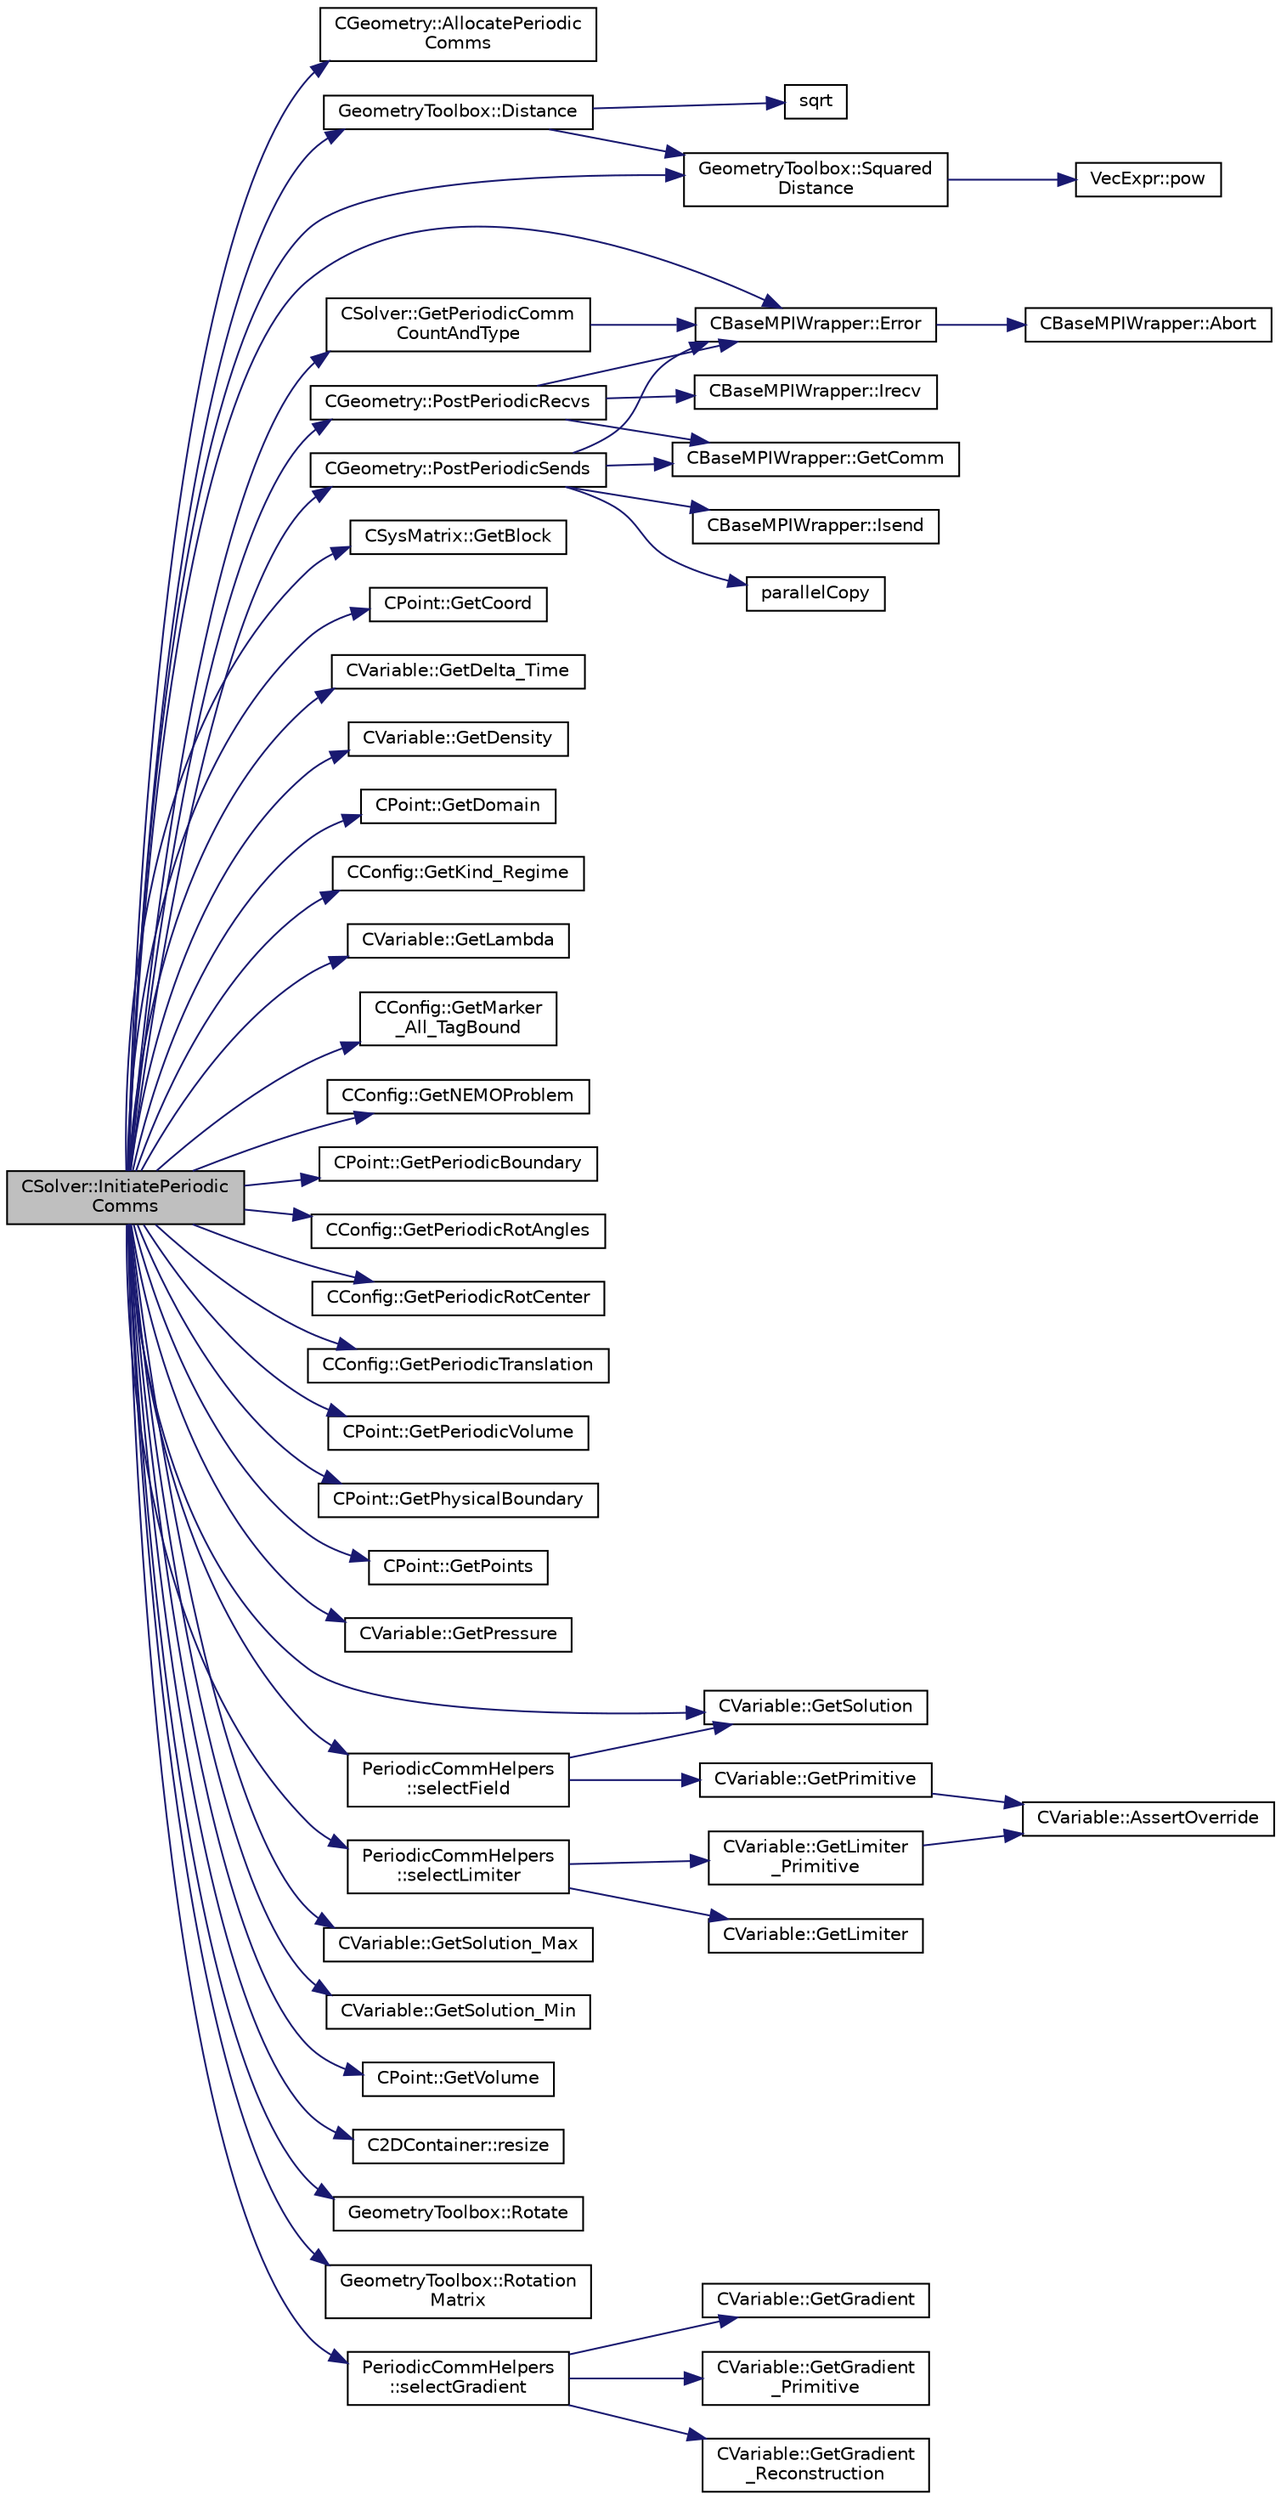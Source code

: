 digraph "CSolver::InitiatePeriodicComms"
{
 // LATEX_PDF_SIZE
  edge [fontname="Helvetica",fontsize="10",labelfontname="Helvetica",labelfontsize="10"];
  node [fontname="Helvetica",fontsize="10",shape=record];
  rankdir="LR";
  Node1 [label="CSolver::InitiatePeriodic\lComms",height=0.2,width=0.4,color="black", fillcolor="grey75", style="filled", fontcolor="black",tooltip="Routine to load a solver quantity into the data structures for MPI periodic communication and to laun..."];
  Node1 -> Node2 [color="midnightblue",fontsize="10",style="solid",fontname="Helvetica"];
  Node2 [label="CGeometry::AllocatePeriodic\lComms",height=0.2,width=0.4,color="black", fillcolor="white", style="filled",URL="$classCGeometry.html#a3c81679606eb3deaf3bd0c4294a80eae",tooltip="Routine to allocate buffers for periodic communications. Also called to dynamically reallocate if not..."];
  Node1 -> Node3 [color="midnightblue",fontsize="10",style="solid",fontname="Helvetica"];
  Node3 [label="GeometryToolbox::Distance",height=0.2,width=0.4,color="black", fillcolor="white", style="filled",URL="$group__GeometryToolbox.html#ga600fb4ee993ae4c3b985082d51994881",tooltip=" "];
  Node3 -> Node4 [color="midnightblue",fontsize="10",style="solid",fontname="Helvetica"];
  Node4 [label="sqrt",height=0.2,width=0.4,color="black", fillcolor="white", style="filled",URL="$group__SIMD.html#ga54a1925ab40fb4249ea255072520de35",tooltip=" "];
  Node3 -> Node5 [color="midnightblue",fontsize="10",style="solid",fontname="Helvetica"];
  Node5 [label="GeometryToolbox::Squared\lDistance",height=0.2,width=0.4,color="black", fillcolor="white", style="filled",URL="$group__GeometryToolbox.html#ga3db86410486389a5cda59b3d0ab17f66",tooltip=" "];
  Node5 -> Node6 [color="midnightblue",fontsize="10",style="solid",fontname="Helvetica"];
  Node6 [label="VecExpr::pow",height=0.2,width=0.4,color="black", fillcolor="white", style="filled",URL="$group__VecExpr.html#ga7fb255e1f2a1773d3cc6ff7bee1aadd2",tooltip=" "];
  Node1 -> Node7 [color="midnightblue",fontsize="10",style="solid",fontname="Helvetica"];
  Node7 [label="CBaseMPIWrapper::Error",height=0.2,width=0.4,color="black", fillcolor="white", style="filled",URL="$classCBaseMPIWrapper.html#a04457c47629bda56704e6a8804833eeb",tooltip=" "];
  Node7 -> Node8 [color="midnightblue",fontsize="10",style="solid",fontname="Helvetica"];
  Node8 [label="CBaseMPIWrapper::Abort",height=0.2,width=0.4,color="black", fillcolor="white", style="filled",URL="$classCBaseMPIWrapper.html#af7297d861dca86b45cf561b6ab642e8f",tooltip=" "];
  Node1 -> Node9 [color="midnightblue",fontsize="10",style="solid",fontname="Helvetica"];
  Node9 [label="CSysMatrix::GetBlock",height=0.2,width=0.4,color="black", fillcolor="white", style="filled",URL="$classCSysMatrix.html#a47036e07a622b3c93751016a2e6239fe",tooltip="Get a pointer to the start of block \"ij\"."];
  Node1 -> Node10 [color="midnightblue",fontsize="10",style="solid",fontname="Helvetica"];
  Node10 [label="CPoint::GetCoord",height=0.2,width=0.4,color="black", fillcolor="white", style="filled",URL="$classCPoint.html#ab16c29dd03911529cd73bf467c313179",tooltip="Get the coordinates dor the control volume."];
  Node1 -> Node11 [color="midnightblue",fontsize="10",style="solid",fontname="Helvetica"];
  Node11 [label="CVariable::GetDelta_Time",height=0.2,width=0.4,color="black", fillcolor="white", style="filled",URL="$classCVariable.html#aef3ea2cd0a87d55835bb2bd332678489",tooltip="Get the value of the time step."];
  Node1 -> Node12 [color="midnightblue",fontsize="10",style="solid",fontname="Helvetica"];
  Node12 [label="CVariable::GetDensity",height=0.2,width=0.4,color="black", fillcolor="white", style="filled",URL="$classCVariable.html#a4892ca545884011b7903a8e35c43b43f",tooltip="A virtual member."];
  Node1 -> Node13 [color="midnightblue",fontsize="10",style="solid",fontname="Helvetica"];
  Node13 [label="CPoint::GetDomain",height=0.2,width=0.4,color="black", fillcolor="white", style="filled",URL="$classCPoint.html#aa58a27b602e47ddcad22ae74a5c6bc81",tooltip="For parallel computation, its indicates if a point must be computed or not."];
  Node1 -> Node14 [color="midnightblue",fontsize="10",style="solid",fontname="Helvetica"];
  Node14 [label="CConfig::GetKind_Regime",height=0.2,width=0.4,color="black", fillcolor="white", style="filled",URL="$classCConfig.html#afbf664fbd8b2c75c5874432fdc185937",tooltip="Governing equations of the flow (it can be different from the run time equation)."];
  Node1 -> Node15 [color="midnightblue",fontsize="10",style="solid",fontname="Helvetica"];
  Node15 [label="CVariable::GetLambda",height=0.2,width=0.4,color="black", fillcolor="white", style="filled",URL="$classCVariable.html#af0b6afbd2666eab791d902f50fc3e869",tooltip="Get the value of the spectral radius."];
  Node1 -> Node16 [color="midnightblue",fontsize="10",style="solid",fontname="Helvetica"];
  Node16 [label="CConfig::GetMarker\l_All_TagBound",height=0.2,width=0.4,color="black", fillcolor="white", style="filled",URL="$classCConfig.html#ab8c9c1f45950a29355be4ff357049440",tooltip="Get the index of the surface defined in the geometry file."];
  Node1 -> Node17 [color="midnightblue",fontsize="10",style="solid",fontname="Helvetica"];
  Node17 [label="CConfig::GetNEMOProblem",height=0.2,width=0.4,color="black", fillcolor="white", style="filled",URL="$classCConfig.html#ae3f698e50dc72c02aec172bbc3747798",tooltip="Return true if a NEMO solver is in use."];
  Node1 -> Node18 [color="midnightblue",fontsize="10",style="solid",fontname="Helvetica"];
  Node18 [label="CPoint::GetPeriodicBoundary",height=0.2,width=0.4,color="black", fillcolor="white", style="filled",URL="$classCPoint.html#a89c049459e1c4b71ca86fcc8a5360070",tooltip="Provides information about if a point belongs to a periodic boundary (without MPI)."];
  Node1 -> Node19 [color="midnightblue",fontsize="10",style="solid",fontname="Helvetica"];
  Node19 [label="CSolver::GetPeriodicComm\lCountAndType",height=0.2,width=0.4,color="black", fillcolor="white", style="filled",URL="$classCSolver.html#a4cb94f79e1bb4dedc9e4c37606f3775c",tooltip="Helper function to define the type and number of variables per point for each communication type."];
  Node19 -> Node7 [color="midnightblue",fontsize="10",style="solid",fontname="Helvetica"];
  Node1 -> Node20 [color="midnightblue",fontsize="10",style="solid",fontname="Helvetica"];
  Node20 [label="CConfig::GetPeriodicRotAngles",height=0.2,width=0.4,color="black", fillcolor="white", style="filled",URL="$classCConfig.html#abe2464be87f7d6b1a06def77d88159ad",tooltip="Angles of rotation for a rotational periodic boundary."];
  Node1 -> Node21 [color="midnightblue",fontsize="10",style="solid",fontname="Helvetica"];
  Node21 [label="CConfig::GetPeriodicRotCenter",height=0.2,width=0.4,color="black", fillcolor="white", style="filled",URL="$classCConfig.html#a701c881069dc54922af41f5c6fe80c68",tooltip="Center of rotation for a rotational periodic boundary."];
  Node1 -> Node22 [color="midnightblue",fontsize="10",style="solid",fontname="Helvetica"];
  Node22 [label="CConfig::GetPeriodicTranslation",height=0.2,width=0.4,color="black", fillcolor="white", style="filled",URL="$classCConfig.html#a64fd2d48d178f4b42214804c01e107d4",tooltip="Translation vector for a translational periodic boundary."];
  Node1 -> Node23 [color="midnightblue",fontsize="10",style="solid",fontname="Helvetica"];
  Node23 [label="CPoint::GetPeriodicVolume",height=0.2,width=0.4,color="black", fillcolor="white", style="filled",URL="$classCPoint.html#adf424286ce88194f4c162a65ab0b14cf",tooltip="Get the missing component of area or volume for a control volume on a periodic marker."];
  Node1 -> Node24 [color="midnightblue",fontsize="10",style="solid",fontname="Helvetica"];
  Node24 [label="CPoint::GetPhysicalBoundary",height=0.2,width=0.4,color="black", fillcolor="white", style="filled",URL="$classCPoint.html#aaf8ce82e815afc59927fd23fc5bc34e2",tooltip="Provides information about if a point belong to the physical boundaries (without MPI)."];
  Node1 -> Node25 [color="midnightblue",fontsize="10",style="solid",fontname="Helvetica"];
  Node25 [label="CPoint::GetPoints",height=0.2,width=0.4,color="black", fillcolor="white", style="filled",URL="$classCPoint.html#a9bc468188cd5bf36508e0aaf2ecb762f",tooltip="Get the entire point adjacency information in compressed format (CSR)."];
  Node1 -> Node26 [color="midnightblue",fontsize="10",style="solid",fontname="Helvetica"];
  Node26 [label="CVariable::GetPressure",height=0.2,width=0.4,color="black", fillcolor="white", style="filled",URL="$classCVariable.html#ad08820234eeedeb13105e603af2c67ad",tooltip="A virtual member."];
  Node1 -> Node27 [color="midnightblue",fontsize="10",style="solid",fontname="Helvetica"];
  Node27 [label="CVariable::GetSolution",height=0.2,width=0.4,color="black", fillcolor="white", style="filled",URL="$classCVariable.html#a261483e39c23c1de7cb9aea7e917c121",tooltip="Get the solution."];
  Node1 -> Node28 [color="midnightblue",fontsize="10",style="solid",fontname="Helvetica"];
  Node28 [label="CVariable::GetSolution_Max",height=0.2,width=0.4,color="black", fillcolor="white", style="filled",URL="$classCVariable.html#af17abc72a545ebd4b36f850a74d1855b",tooltip="Get the min solution."];
  Node1 -> Node29 [color="midnightblue",fontsize="10",style="solid",fontname="Helvetica"];
  Node29 [label="CVariable::GetSolution_Min",height=0.2,width=0.4,color="black", fillcolor="white", style="filled",URL="$classCVariable.html#ae7da20d95a739c44a020629db6769629",tooltip="Get the min solution."];
  Node1 -> Node30 [color="midnightblue",fontsize="10",style="solid",fontname="Helvetica"];
  Node30 [label="CPoint::GetVolume",height=0.2,width=0.4,color="black", fillcolor="white", style="filled",URL="$classCPoint.html#a35a504401472dfa76ef1187a5675414f",tooltip="Get area or volume of the control volume."];
  Node1 -> Node31 [color="midnightblue",fontsize="10",style="solid",fontname="Helvetica"];
  Node31 [label="CGeometry::PostPeriodicRecvs",height=0.2,width=0.4,color="black", fillcolor="white", style="filled",URL="$classCGeometry.html#a60a44b5d0d4261cf6f420ccfc91757e3",tooltip="Routine to launch non-blocking recvs only for all periodic communication with neighboring partitions."];
  Node31 -> Node7 [color="midnightblue",fontsize="10",style="solid",fontname="Helvetica"];
  Node31 -> Node32 [color="midnightblue",fontsize="10",style="solid",fontname="Helvetica"];
  Node32 [label="CBaseMPIWrapper::GetComm",height=0.2,width=0.4,color="black", fillcolor="white", style="filled",URL="$classCBaseMPIWrapper.html#a8154391fc3522954802889d81d4ef5da",tooltip=" "];
  Node31 -> Node33 [color="midnightblue",fontsize="10",style="solid",fontname="Helvetica"];
  Node33 [label="CBaseMPIWrapper::Irecv",height=0.2,width=0.4,color="black", fillcolor="white", style="filled",URL="$classCBaseMPIWrapper.html#a672b3e2ba61a86f9a157e7623389c000",tooltip=" "];
  Node1 -> Node34 [color="midnightblue",fontsize="10",style="solid",fontname="Helvetica"];
  Node34 [label="CGeometry::PostPeriodicSends",height=0.2,width=0.4,color="black", fillcolor="white", style="filled",URL="$classCGeometry.html#a3b0f9d3d7c63f4aca8529b15e12ea78e",tooltip="Routine to launch a single non-blocking send once the buffer is loaded for a periodic commucation."];
  Node34 -> Node7 [color="midnightblue",fontsize="10",style="solid",fontname="Helvetica"];
  Node34 -> Node32 [color="midnightblue",fontsize="10",style="solid",fontname="Helvetica"];
  Node34 -> Node35 [color="midnightblue",fontsize="10",style="solid",fontname="Helvetica"];
  Node35 [label="CBaseMPIWrapper::Isend",height=0.2,width=0.4,color="black", fillcolor="white", style="filled",URL="$classCBaseMPIWrapper.html#a4009cae40f1e050b3635a8d803dbfa3d",tooltip=" "];
  Node34 -> Node36 [color="midnightblue",fontsize="10",style="solid",fontname="Helvetica"];
  Node36 [label="parallelCopy",height=0.2,width=0.4,color="black", fillcolor="white", style="filled",URL="$omp__structure_8hpp.html#a3af8b37ed645164f4c3441fa75e5fa76",tooltip="Copy data from one array-like object to another in parallel."];
  Node1 -> Node37 [color="midnightblue",fontsize="10",style="solid",fontname="Helvetica"];
  Node37 [label="C2DContainer::resize",height=0.2,width=0.4,color="black", fillcolor="white", style="filled",URL="$classC2DContainer.html#adefb48b593f76aa322e228fea8f76127",tooltip="Request a change of size."];
  Node1 -> Node38 [color="midnightblue",fontsize="10",style="solid",fontname="Helvetica"];
  Node38 [label="GeometryToolbox::Rotate",height=0.2,width=0.4,color="black", fillcolor="white", style="filled",URL="$group__GeometryToolbox.html#ga096060ce1ab901c92fd03f55da4cc406",tooltip="Apply a rotation matrix (R) about origin (O) to a point at distance (d) from it to obtain new coordin..."];
  Node1 -> Node39 [color="midnightblue",fontsize="10",style="solid",fontname="Helvetica"];
  Node39 [label="GeometryToolbox::Rotation\lMatrix",height=0.2,width=0.4,color="black", fillcolor="white", style="filled",URL="$group__GeometryToolbox.html#ga3d2f77f7f0ea57f6d7256a29a2d00f7e",tooltip="Compute a 3D rotation matrix."];
  Node1 -> Node40 [color="midnightblue",fontsize="10",style="solid",fontname="Helvetica"];
  Node40 [label="PeriodicCommHelpers\l::selectField",height=0.2,width=0.4,color="black", fillcolor="white", style="filled",URL="$namespacePeriodicCommHelpers.html#a8b5aafb75dc77a95920740f4527e49d5",tooltip=" "];
  Node40 -> Node41 [color="midnightblue",fontsize="10",style="solid",fontname="Helvetica"];
  Node41 [label="CVariable::GetPrimitive",height=0.2,width=0.4,color="black", fillcolor="white", style="filled",URL="$classCVariable.html#a634a803b0d397aec7a44420cd5159079",tooltip="Get the primitive variables for all points."];
  Node41 -> Node42 [color="midnightblue",fontsize="10",style="solid",fontname="Helvetica"];
  Node42 [label="CVariable::AssertOverride",height=0.2,width=0.4,color="black", fillcolor="white", style="filled",URL="$classCVariable.html#a57eb0e83f25f08d544f92b75e3f8b617",tooltip=" "];
  Node40 -> Node27 [color="midnightblue",fontsize="10",style="solid",fontname="Helvetica"];
  Node1 -> Node43 [color="midnightblue",fontsize="10",style="solid",fontname="Helvetica"];
  Node43 [label="PeriodicCommHelpers\l::selectGradient",height=0.2,width=0.4,color="black", fillcolor="white", style="filled",URL="$namespacePeriodicCommHelpers.html#ad278a2337065d80d53bcf78dfe73eaf7",tooltip=" "];
  Node43 -> Node44 [color="midnightblue",fontsize="10",style="solid",fontname="Helvetica"];
  Node44 [label="CVariable::GetGradient",height=0.2,width=0.4,color="black", fillcolor="white", style="filled",URL="$classCVariable.html#a07d4f954fe5a79e6f85adab3d462d73c",tooltip="Get the gradient of the entire solution."];
  Node43 -> Node45 [color="midnightblue",fontsize="10",style="solid",fontname="Helvetica"];
  Node45 [label="CVariable::GetGradient\l_Primitive",height=0.2,width=0.4,color="black", fillcolor="white", style="filled",URL="$classCVariable.html#a8b7f4e020a837b1fe639e8d875f964d5",tooltip="A virtual member."];
  Node43 -> Node46 [color="midnightblue",fontsize="10",style="solid",fontname="Helvetica"];
  Node46 [label="CVariable::GetGradient\l_Reconstruction",height=0.2,width=0.4,color="black", fillcolor="white", style="filled",URL="$classCVariable.html#a18fee07edc76930704432233b89572bf",tooltip="Get the value of the primitive gradient for MUSCL reconstruction."];
  Node1 -> Node47 [color="midnightblue",fontsize="10",style="solid",fontname="Helvetica"];
  Node47 [label="PeriodicCommHelpers\l::selectLimiter",height=0.2,width=0.4,color="black", fillcolor="white", style="filled",URL="$namespacePeriodicCommHelpers.html#a04bf09361d0170e48b14dc8d742da6b0",tooltip=" "];
  Node47 -> Node48 [color="midnightblue",fontsize="10",style="solid",fontname="Helvetica"];
  Node48 [label="CVariable::GetLimiter",height=0.2,width=0.4,color="black", fillcolor="white", style="filled",URL="$classCVariable.html#ab4f777128f4b2375b5203c410fca7fcf",tooltip="Get the slope limiter."];
  Node47 -> Node49 [color="midnightblue",fontsize="10",style="solid",fontname="Helvetica"];
  Node49 [label="CVariable::GetLimiter\l_Primitive",height=0.2,width=0.4,color="black", fillcolor="white", style="filled",URL="$classCVariable.html#aa270f046d6bb56c65899db35c4489fd4",tooltip="Get the primitive variables limiter."];
  Node49 -> Node42 [color="midnightblue",fontsize="10",style="solid",fontname="Helvetica"];
  Node1 -> Node5 [color="midnightblue",fontsize="10",style="solid",fontname="Helvetica"];
}
